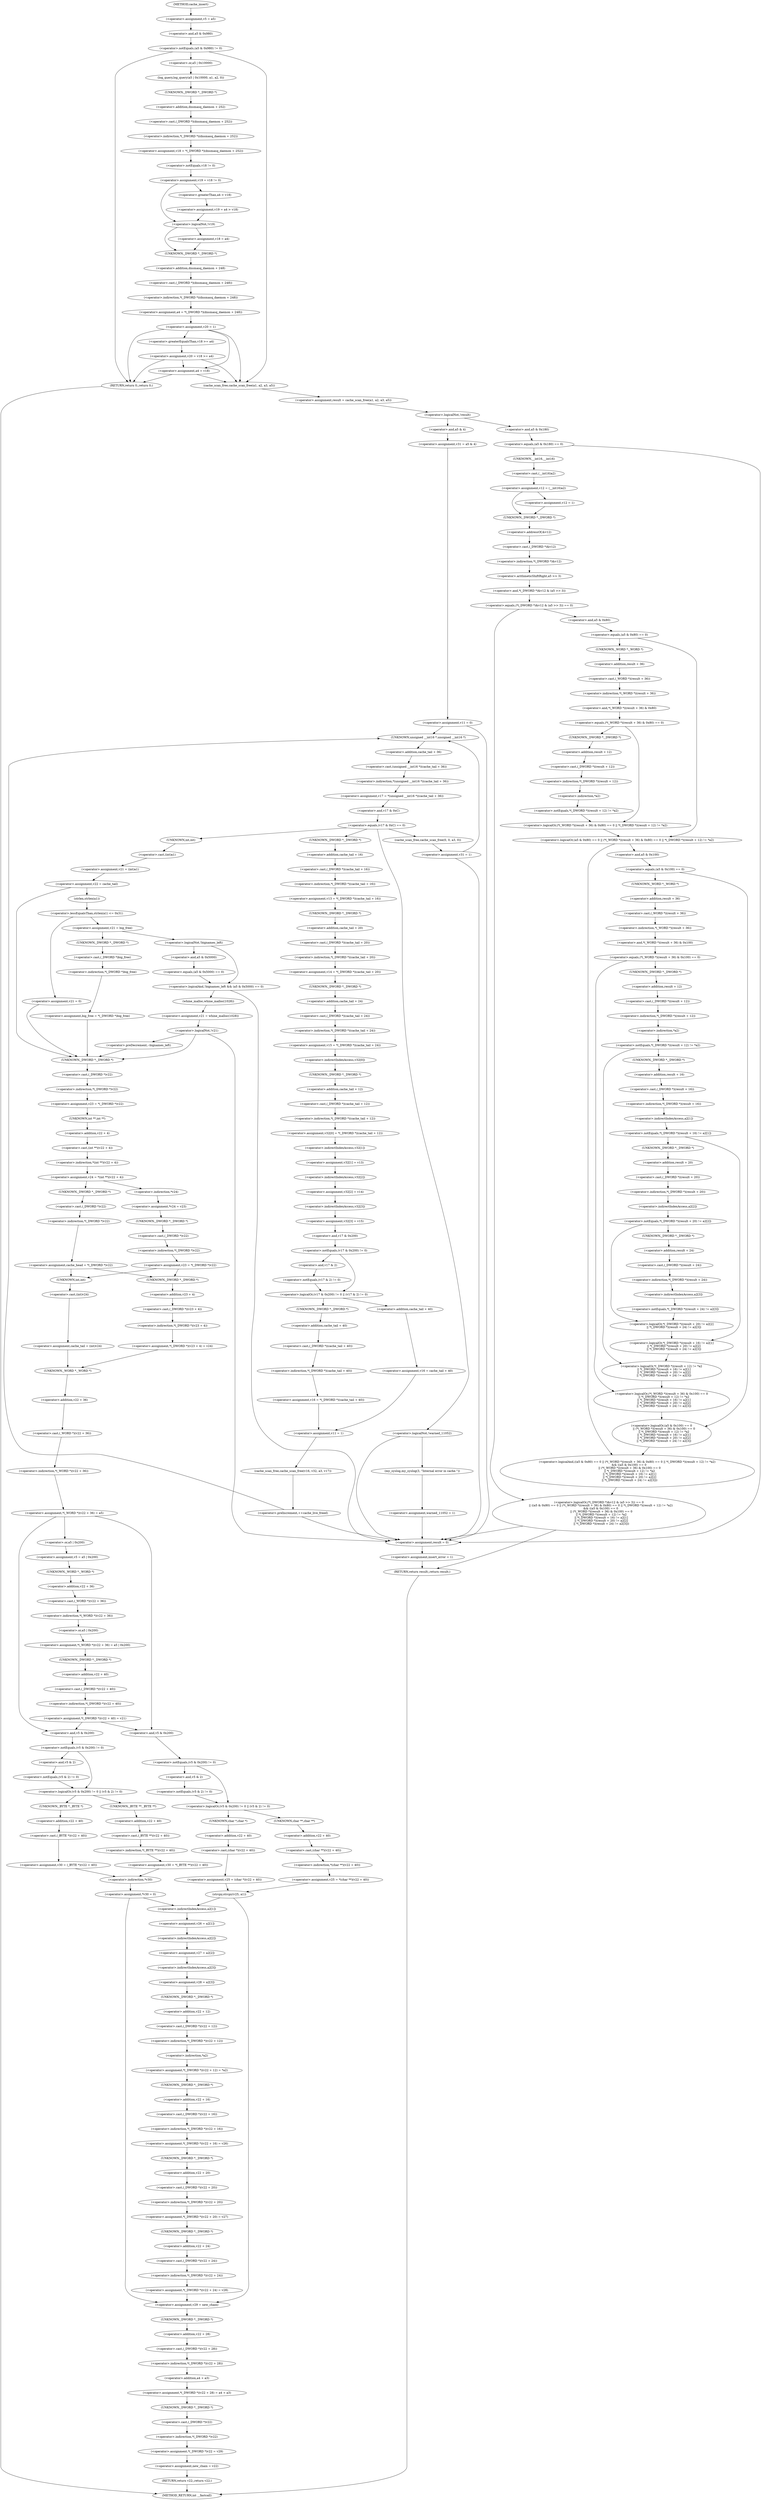 digraph cache_insert {  
"1000156" [label = "(<operator>.assignment,v5 = a5)" ]
"1000160" [label = "(<operator>.notEquals,(a5 & 0x980) != 0)" ]
"1000161" [label = "(<operator>.and,a5 & 0x980)" ]
"1000166" [label = "(log_query,log_query(a5 | 0x10000, a1, a2, 0))" ]
"1000167" [label = "(<operator>.or,a5 | 0x10000)" ]
"1000173" [label = "(<operator>.assignment,v18 = *(_DWORD *)(dnsmasq_daemon + 252))" ]
"1000175" [label = "(<operator>.indirection,*(_DWORD *)(dnsmasq_daemon + 252))" ]
"1000176" [label = "(<operator>.cast,(_DWORD *)(dnsmasq_daemon + 252))" ]
"1000177" [label = "(UNKNOWN,_DWORD *,_DWORD *)" ]
"1000178" [label = "(<operator>.addition,dnsmasq_daemon + 252)" ]
"1000181" [label = "(<operator>.assignment,v19 = v18 != 0)" ]
"1000183" [label = "(<operator>.notEquals,v18 != 0)" ]
"1000188" [label = "(<operator>.assignment,v19 = a4 > v18)" ]
"1000190" [label = "(<operator>.greaterThan,a4 > v18)" ]
"1000194" [label = "(<operator>.logicalNot,!v19)" ]
"1000196" [label = "(<operator>.assignment,v18 = a4)" ]
"1000199" [label = "(<operator>.assignment,a4 = *(_DWORD *)(dnsmasq_daemon + 248))" ]
"1000201" [label = "(<operator>.indirection,*(_DWORD *)(dnsmasq_daemon + 248))" ]
"1000202" [label = "(<operator>.cast,(_DWORD *)(dnsmasq_daemon + 248))" ]
"1000203" [label = "(UNKNOWN,_DWORD *,_DWORD *)" ]
"1000204" [label = "(<operator>.addition,dnsmasq_daemon + 248)" ]
"1000207" [label = "(<operator>.assignment,v20 = 1)" ]
"1000212" [label = "(<operator>.assignment,v20 = v18 >= a4)" ]
"1000214" [label = "(<operator>.greaterEqualsThan,v18 >= a4)" ]
"1000219" [label = "(<operator>.assignment,a4 = v18)" ]
"1000224" [label = "(RETURN,return 0;,return 0;)" ]
"1000226" [label = "(<operator>.assignment,result = cache_scan_free(a1, a2, a3, a5))" ]
"1000228" [label = "(cache_scan_free,cache_scan_free(a1, a2, a3, a5))" ]
"1000234" [label = "(<operator>.logicalNot,!result)" ]
"1000237" [label = "(<operator>.assignment,v31 = a5 & 4)" ]
"1000239" [label = "(<operator>.and,a5 & 4)" ]
"1000242" [label = "(<operator>.assignment,v11 = 0)" ]
"1000248" [label = "(<operator>.assignment,v17 = *(unsigned __int16 *)(cache_tail + 36))" ]
"1000250" [label = "(<operator>.indirection,*(unsigned __int16 *)(cache_tail + 36))" ]
"1000251" [label = "(<operator>.cast,(unsigned __int16 *)(cache_tail + 36))" ]
"1000252" [label = "(UNKNOWN,unsigned __int16 *,unsigned __int16 *)" ]
"1000253" [label = "(<operator>.addition,cache_tail + 36)" ]
"1000257" [label = "(<operator>.equals,(v17 & 0xC) == 0)" ]
"1000258" [label = "(<operator>.and,v17 & 0xC)" ]
"1000263" [label = "(<operator>.assignment,v21 = (int)a1)" ]
"1000265" [label = "(<operator>.cast,(int)a1)" ]
"1000266" [label = "(UNKNOWN,int,int)" ]
"1000268" [label = "(<operator>.assignment,v22 = cache_tail)" ]
"1000275" [label = "(<operator>.lessEqualsThan,strlen(a1) <= 0x31)" ]
"1000276" [label = "(strlen,strlen(a1))" ]
"1000280" [label = "(<operator>.assignment,v21 = 0)" ]
"1000285" [label = "(<operator>.assignment,v21 = big_free)" ]
"1000291" [label = "(<operator>.assignment,big_free = *(_DWORD *)big_free)" ]
"1000293" [label = "(<operator>.indirection,*(_DWORD *)big_free)" ]
"1000294" [label = "(<operator>.cast,(_DWORD *)big_free)" ]
"1000295" [label = "(UNKNOWN,_DWORD *,_DWORD *)" ]
"1000300" [label = "(<operator>.logicalAnd,!bignames_left && (a5 & 0x5000) == 0)" ]
"1000301" [label = "(<operator>.logicalNot,!bignames_left)" ]
"1000303" [label = "(<operator>.equals,(a5 & 0x5000) == 0)" ]
"1000304" [label = "(<operator>.and,a5 & 0x5000)" ]
"1000309" [label = "(<operator>.assignment,v21 = whine_malloc(1028))" ]
"1000311" [label = "(whine_malloc,whine_malloc(1028))" ]
"1000314" [label = "(<operator>.logicalNot,!v21)" ]
"1000319" [label = "(<operator>.preDecrement,--bignames_left)" ]
"1000321" [label = "(<operator>.assignment,v23 = *(_DWORD *)v22)" ]
"1000323" [label = "(<operator>.indirection,*(_DWORD *)v22)" ]
"1000324" [label = "(<operator>.cast,(_DWORD *)v22)" ]
"1000325" [label = "(UNKNOWN,_DWORD *,_DWORD *)" ]
"1000327" [label = "(<operator>.assignment,v24 = *(int **)(v22 + 4))" ]
"1000329" [label = "(<operator>.indirection,*(int **)(v22 + 4))" ]
"1000330" [label = "(<operator>.cast,(int **)(v22 + 4))" ]
"1000331" [label = "(UNKNOWN,int **,int **)" ]
"1000332" [label = "(<operator>.addition,v22 + 4)" ]
"1000338" [label = "(<operator>.assignment,*v24 = v23)" ]
"1000339" [label = "(<operator>.indirection,*v24)" ]
"1000342" [label = "(<operator>.assignment,v23 = *(_DWORD *)v22)" ]
"1000344" [label = "(<operator>.indirection,*(_DWORD *)v22)" ]
"1000345" [label = "(<operator>.cast,(_DWORD *)v22)" ]
"1000346" [label = "(UNKNOWN,_DWORD *,_DWORD *)" ]
"1000350" [label = "(<operator>.assignment,cache_head = *(_DWORD *)v22)" ]
"1000352" [label = "(<operator>.indirection,*(_DWORD *)v22)" ]
"1000353" [label = "(<operator>.cast,(_DWORD *)v22)" ]
"1000354" [label = "(UNKNOWN,_DWORD *,_DWORD *)" ]
"1000358" [label = "(<operator>.assignment,*(_DWORD *)(v23 + 4) = v24)" ]
"1000359" [label = "(<operator>.indirection,*(_DWORD *)(v23 + 4))" ]
"1000360" [label = "(<operator>.cast,(_DWORD *)(v23 + 4))" ]
"1000361" [label = "(UNKNOWN,_DWORD *,_DWORD *)" ]
"1000362" [label = "(<operator>.addition,v23 + 4)" ]
"1000367" [label = "(<operator>.assignment,cache_tail = (int)v24)" ]
"1000369" [label = "(<operator>.cast,(int)v24)" ]
"1000370" [label = "(UNKNOWN,int,int)" ]
"1000372" [label = "(<operator>.assignment,*(_WORD *)(v22 + 36) = a5)" ]
"1000373" [label = "(<operator>.indirection,*(_WORD *)(v22 + 36))" ]
"1000374" [label = "(<operator>.cast,(_WORD *)(v22 + 36))" ]
"1000375" [label = "(UNKNOWN,_WORD *,_WORD *)" ]
"1000376" [label = "(<operator>.addition,v22 + 36)" ]
"1000383" [label = "(<operator>.assignment,v5 = a5 | 0x200)" ]
"1000385" [label = "(<operator>.or,a5 | 0x200)" ]
"1000388" [label = "(<operator>.assignment,*(_WORD *)(v22 + 36) = a5 | 0x200)" ]
"1000389" [label = "(<operator>.indirection,*(_WORD *)(v22 + 36))" ]
"1000390" [label = "(<operator>.cast,(_WORD *)(v22 + 36))" ]
"1000391" [label = "(UNKNOWN,_WORD *,_WORD *)" ]
"1000392" [label = "(<operator>.addition,v22 + 36)" ]
"1000395" [label = "(<operator>.or,a5 | 0x200)" ]
"1000398" [label = "(<operator>.assignment,*(_DWORD *)(v22 + 40) = v21)" ]
"1000399" [label = "(<operator>.indirection,*(_DWORD *)(v22 + 40))" ]
"1000400" [label = "(<operator>.cast,(_DWORD *)(v22 + 40))" ]
"1000401" [label = "(UNKNOWN,_DWORD *,_DWORD *)" ]
"1000402" [label = "(<operator>.addition,v22 + 40)" ]
"1000410" [label = "(<operator>.logicalOr,(v5 & 0x200) != 0 || (v5 & 2) != 0)" ]
"1000411" [label = "(<operator>.notEquals,(v5 & 0x200) != 0)" ]
"1000412" [label = "(<operator>.and,v5 & 0x200)" ]
"1000416" [label = "(<operator>.notEquals,(v5 & 2) != 0)" ]
"1000417" [label = "(<operator>.and,v5 & 2)" ]
"1000421" [label = "(<operator>.assignment,v25 = *(char **)(v22 + 40))" ]
"1000423" [label = "(<operator>.indirection,*(char **)(v22 + 40))" ]
"1000424" [label = "(<operator>.cast,(char **)(v22 + 40))" ]
"1000425" [label = "(UNKNOWN,char **,char **)" ]
"1000426" [label = "(<operator>.addition,v22 + 40)" ]
"1000430" [label = "(<operator>.assignment,v25 = (char *)(v22 + 40))" ]
"1000432" [label = "(<operator>.cast,(char *)(v22 + 40))" ]
"1000433" [label = "(UNKNOWN,char *,char *)" ]
"1000434" [label = "(<operator>.addition,v22 + 40)" ]
"1000437" [label = "(strcpy,strcpy(v25, a1))" ]
"1000443" [label = "(<operator>.logicalOr,(v5 & 0x200) != 0 || (v5 & 2) != 0)" ]
"1000444" [label = "(<operator>.notEquals,(v5 & 0x200) != 0)" ]
"1000445" [label = "(<operator>.and,v5 & 0x200)" ]
"1000449" [label = "(<operator>.notEquals,(v5 & 2) != 0)" ]
"1000450" [label = "(<operator>.and,v5 & 2)" ]
"1000454" [label = "(<operator>.assignment,v30 = *(_BYTE **)(v22 + 40))" ]
"1000456" [label = "(<operator>.indirection,*(_BYTE **)(v22 + 40))" ]
"1000457" [label = "(<operator>.cast,(_BYTE **)(v22 + 40))" ]
"1000458" [label = "(UNKNOWN,_BYTE **,_BYTE **)" ]
"1000459" [label = "(<operator>.addition,v22 + 40)" ]
"1000463" [label = "(<operator>.assignment,v30 = (_BYTE *)(v22 + 40))" ]
"1000465" [label = "(<operator>.cast,(_BYTE *)(v22 + 40))" ]
"1000466" [label = "(UNKNOWN,_BYTE *,_BYTE *)" ]
"1000467" [label = "(<operator>.addition,v22 + 40)" ]
"1000470" [label = "(<operator>.assignment,*v30 = 0)" ]
"1000471" [label = "(<operator>.indirection,*v30)" ]
"1000477" [label = "(<operator>.assignment,v26 = a2[1])" ]
"1000479" [label = "(<operator>.indirectIndexAccess,a2[1])" ]
"1000482" [label = "(<operator>.assignment,v27 = a2[2])" ]
"1000484" [label = "(<operator>.indirectIndexAccess,a2[2])" ]
"1000487" [label = "(<operator>.assignment,v28 = a2[3])" ]
"1000489" [label = "(<operator>.indirectIndexAccess,a2[3])" ]
"1000492" [label = "(<operator>.assignment,*(_DWORD *)(v22 + 12) = *a2)" ]
"1000493" [label = "(<operator>.indirection,*(_DWORD *)(v22 + 12))" ]
"1000494" [label = "(<operator>.cast,(_DWORD *)(v22 + 12))" ]
"1000495" [label = "(UNKNOWN,_DWORD *,_DWORD *)" ]
"1000496" [label = "(<operator>.addition,v22 + 12)" ]
"1000499" [label = "(<operator>.indirection,*a2)" ]
"1000501" [label = "(<operator>.assignment,*(_DWORD *)(v22 + 16) = v26)" ]
"1000502" [label = "(<operator>.indirection,*(_DWORD *)(v22 + 16))" ]
"1000503" [label = "(<operator>.cast,(_DWORD *)(v22 + 16))" ]
"1000504" [label = "(UNKNOWN,_DWORD *,_DWORD *)" ]
"1000505" [label = "(<operator>.addition,v22 + 16)" ]
"1000509" [label = "(<operator>.assignment,*(_DWORD *)(v22 + 20) = v27)" ]
"1000510" [label = "(<operator>.indirection,*(_DWORD *)(v22 + 20))" ]
"1000511" [label = "(<operator>.cast,(_DWORD *)(v22 + 20))" ]
"1000512" [label = "(UNKNOWN,_DWORD *,_DWORD *)" ]
"1000513" [label = "(<operator>.addition,v22 + 20)" ]
"1000517" [label = "(<operator>.assignment,*(_DWORD *)(v22 + 24) = v28)" ]
"1000518" [label = "(<operator>.indirection,*(_DWORD *)(v22 + 24))" ]
"1000519" [label = "(<operator>.cast,(_DWORD *)(v22 + 24))" ]
"1000520" [label = "(UNKNOWN,_DWORD *,_DWORD *)" ]
"1000521" [label = "(<operator>.addition,v22 + 24)" ]
"1000525" [label = "(<operator>.assignment,v29 = new_chain)" ]
"1000528" [label = "(<operator>.assignment,*(_DWORD *)(v22 + 28) = a4 + a3)" ]
"1000529" [label = "(<operator>.indirection,*(_DWORD *)(v22 + 28))" ]
"1000530" [label = "(<operator>.cast,(_DWORD *)(v22 + 28))" ]
"1000531" [label = "(UNKNOWN,_DWORD *,_DWORD *)" ]
"1000532" [label = "(<operator>.addition,v22 + 28)" ]
"1000535" [label = "(<operator>.addition,a4 + a3)" ]
"1000538" [label = "(<operator>.assignment,*(_DWORD *)v22 = v29)" ]
"1000539" [label = "(<operator>.indirection,*(_DWORD *)v22)" ]
"1000540" [label = "(<operator>.cast,(_DWORD *)v22)" ]
"1000541" [label = "(UNKNOWN,_DWORD *,_DWORD *)" ]
"1000544" [label = "(<operator>.assignment,new_chain = v22)" ]
"1000547" [label = "(RETURN,return v22;,return v22;)" ]
"1000553" [label = "(<operator>.logicalNot,!warned_11052)" ]
"1000556" [label = "(my_syslog,my_syslog(3, \"Internal error in cache.\"))" ]
"1000559" [label = "(<operator>.assignment,warned_11052 = 1)" ]
"1000566" [label = "(<operator>.assignment,v13 = *(_DWORD *)(cache_tail + 16))" ]
"1000568" [label = "(<operator>.indirection,*(_DWORD *)(cache_tail + 16))" ]
"1000569" [label = "(<operator>.cast,(_DWORD *)(cache_tail + 16))" ]
"1000570" [label = "(UNKNOWN,_DWORD *,_DWORD *)" ]
"1000571" [label = "(<operator>.addition,cache_tail + 16)" ]
"1000574" [label = "(<operator>.assignment,v14 = *(_DWORD *)(cache_tail + 20))" ]
"1000576" [label = "(<operator>.indirection,*(_DWORD *)(cache_tail + 20))" ]
"1000577" [label = "(<operator>.cast,(_DWORD *)(cache_tail + 20))" ]
"1000578" [label = "(UNKNOWN,_DWORD *,_DWORD *)" ]
"1000579" [label = "(<operator>.addition,cache_tail + 20)" ]
"1000582" [label = "(<operator>.assignment,v15 = *(_DWORD *)(cache_tail + 24))" ]
"1000584" [label = "(<operator>.indirection,*(_DWORD *)(cache_tail + 24))" ]
"1000585" [label = "(<operator>.cast,(_DWORD *)(cache_tail + 24))" ]
"1000586" [label = "(UNKNOWN,_DWORD *,_DWORD *)" ]
"1000587" [label = "(<operator>.addition,cache_tail + 24)" ]
"1000590" [label = "(<operator>.assignment,v32[0] = *(_DWORD *)(cache_tail + 12))" ]
"1000591" [label = "(<operator>.indirectIndexAccess,v32[0])" ]
"1000594" [label = "(<operator>.indirection,*(_DWORD *)(cache_tail + 12))" ]
"1000595" [label = "(<operator>.cast,(_DWORD *)(cache_tail + 12))" ]
"1000596" [label = "(UNKNOWN,_DWORD *,_DWORD *)" ]
"1000597" [label = "(<operator>.addition,cache_tail + 12)" ]
"1000600" [label = "(<operator>.assignment,v32[1] = v13)" ]
"1000601" [label = "(<operator>.indirectIndexAccess,v32[1])" ]
"1000605" [label = "(<operator>.assignment,v32[2] = v14)" ]
"1000606" [label = "(<operator>.indirectIndexAccess,v32[2])" ]
"1000610" [label = "(<operator>.assignment,v32[3] = v15)" ]
"1000611" [label = "(<operator>.indirectIndexAccess,v32[3])" ]
"1000616" [label = "(<operator>.logicalOr,(v17 & 0x200) != 0 || (v17 & 2) != 0)" ]
"1000617" [label = "(<operator>.notEquals,(v17 & 0x200) != 0)" ]
"1000618" [label = "(<operator>.and,v17 & 0x200)" ]
"1000622" [label = "(<operator>.notEquals,(v17 & 2) != 0)" ]
"1000623" [label = "(<operator>.and,v17 & 2)" ]
"1000627" [label = "(<operator>.assignment,v16 = *(_DWORD *)(cache_tail + 40))" ]
"1000629" [label = "(<operator>.indirection,*(_DWORD *)(cache_tail + 40))" ]
"1000630" [label = "(<operator>.cast,(_DWORD *)(cache_tail + 40))" ]
"1000631" [label = "(UNKNOWN,_DWORD *,_DWORD *)" ]
"1000632" [label = "(<operator>.addition,cache_tail + 40)" ]
"1000636" [label = "(<operator>.assignment,v16 = cache_tail + 40)" ]
"1000638" [label = "(<operator>.addition,cache_tail + 40)" ]
"1000641" [label = "(<operator>.assignment,v11 = 1)" ]
"1000644" [label = "(cache_scan_free,cache_scan_free(v16, v32, a3, v17))" ]
"1000649" [label = "(<operator>.preIncrement,++cache_live_freed)" ]
"1000653" [label = "(cache_scan_free,cache_scan_free(0, 0, a3, 0))" ]
"1000658" [label = "(<operator>.assignment,v31 = 1)" ]
"1000663" [label = "(<operator>.equals,(a5 & 0x180) == 0)" ]
"1000664" [label = "(<operator>.and,a5 & 0x180)" ]
"1000669" [label = "(<operator>.assignment,v12 = (__int16)a2)" ]
"1000671" [label = "(<operator>.cast,(__int16)a2)" ]
"1000672" [label = "(UNKNOWN,__int16,__int16)" ]
"1000676" [label = "(<operator>.assignment,v12 = 1)" ]
"1000680" [label = "(<operator>.logicalOr,(*(_DWORD *)&v12 & (a5 >> 3)) == 0\n    || ((a5 & 0x80) == 0 || (*(_WORD *)(result + 36) & 0x80) == 0 || *(_DWORD *)(result + 12) != *a2)\n    && ((a5 & 0x100) == 0\n     || (*(_WORD *)(result + 36) & 0x100) == 0\n     || *(_DWORD *)(result + 12) != *a2\n     || *(_DWORD *)(result + 16) != a2[1]\n     || *(_DWORD *)(result + 20) != a2[2]\n     || *(_DWORD *)(result + 24) != a2[3]))" ]
"1000681" [label = "(<operator>.equals,(*(_DWORD *)&v12 & (a5 >> 3)) == 0)" ]
"1000682" [label = "(<operator>.and,*(_DWORD *)&v12 & (a5 >> 3))" ]
"1000683" [label = "(<operator>.indirection,*(_DWORD *)&v12)" ]
"1000684" [label = "(<operator>.cast,(_DWORD *)&v12)" ]
"1000685" [label = "(UNKNOWN,_DWORD *,_DWORD *)" ]
"1000686" [label = "(<operator>.addressOf,&v12)" ]
"1000688" [label = "(<operator>.arithmeticShiftRight,a5 >> 3)" ]
"1000692" [label = "(<operator>.logicalAnd,((a5 & 0x80) == 0 || (*(_WORD *)(result + 36) & 0x80) == 0 || *(_DWORD *)(result + 12) != *a2)\n    && ((a5 & 0x100) == 0\n     || (*(_WORD *)(result + 36) & 0x100) == 0\n     || *(_DWORD *)(result + 12) != *a2\n     || *(_DWORD *)(result + 16) != a2[1]\n     || *(_DWORD *)(result + 20) != a2[2]\n     || *(_DWORD *)(result + 24) != a2[3]))" ]
"1000693" [label = "(<operator>.logicalOr,(a5 & 0x80) == 0 || (*(_WORD *)(result + 36) & 0x80) == 0 || *(_DWORD *)(result + 12) != *a2)" ]
"1000694" [label = "(<operator>.equals,(a5 & 0x80) == 0)" ]
"1000695" [label = "(<operator>.and,a5 & 0x80)" ]
"1000699" [label = "(<operator>.logicalOr,(*(_WORD *)(result + 36) & 0x80) == 0 || *(_DWORD *)(result + 12) != *a2)" ]
"1000700" [label = "(<operator>.equals,(*(_WORD *)(result + 36) & 0x80) == 0)" ]
"1000701" [label = "(<operator>.and,*(_WORD *)(result + 36) & 0x80)" ]
"1000702" [label = "(<operator>.indirection,*(_WORD *)(result + 36))" ]
"1000703" [label = "(<operator>.cast,(_WORD *)(result + 36))" ]
"1000704" [label = "(UNKNOWN,_WORD *,_WORD *)" ]
"1000705" [label = "(<operator>.addition,result + 36)" ]
"1000710" [label = "(<operator>.notEquals,*(_DWORD *)(result + 12) != *a2)" ]
"1000711" [label = "(<operator>.indirection,*(_DWORD *)(result + 12))" ]
"1000712" [label = "(<operator>.cast,(_DWORD *)(result + 12))" ]
"1000713" [label = "(UNKNOWN,_DWORD *,_DWORD *)" ]
"1000714" [label = "(<operator>.addition,result + 12)" ]
"1000717" [label = "(<operator>.indirection,*a2)" ]
"1000719" [label = "(<operator>.logicalOr,(a5 & 0x100) == 0\n     || (*(_WORD *)(result + 36) & 0x100) == 0\n     || *(_DWORD *)(result + 12) != *a2\n     || *(_DWORD *)(result + 16) != a2[1]\n     || *(_DWORD *)(result + 20) != a2[2]\n     || *(_DWORD *)(result + 24) != a2[3])" ]
"1000720" [label = "(<operator>.equals,(a5 & 0x100) == 0)" ]
"1000721" [label = "(<operator>.and,a5 & 0x100)" ]
"1000725" [label = "(<operator>.logicalOr,(*(_WORD *)(result + 36) & 0x100) == 0\n     || *(_DWORD *)(result + 12) != *a2\n     || *(_DWORD *)(result + 16) != a2[1]\n     || *(_DWORD *)(result + 20) != a2[2]\n     || *(_DWORD *)(result + 24) != a2[3])" ]
"1000726" [label = "(<operator>.equals,(*(_WORD *)(result + 36) & 0x100) == 0)" ]
"1000727" [label = "(<operator>.and,*(_WORD *)(result + 36) & 0x100)" ]
"1000728" [label = "(<operator>.indirection,*(_WORD *)(result + 36))" ]
"1000729" [label = "(<operator>.cast,(_WORD *)(result + 36))" ]
"1000730" [label = "(UNKNOWN,_WORD *,_WORD *)" ]
"1000731" [label = "(<operator>.addition,result + 36)" ]
"1000736" [label = "(<operator>.logicalOr,*(_DWORD *)(result + 12) != *a2\n     || *(_DWORD *)(result + 16) != a2[1]\n     || *(_DWORD *)(result + 20) != a2[2]\n     || *(_DWORD *)(result + 24) != a2[3])" ]
"1000737" [label = "(<operator>.notEquals,*(_DWORD *)(result + 12) != *a2)" ]
"1000738" [label = "(<operator>.indirection,*(_DWORD *)(result + 12))" ]
"1000739" [label = "(<operator>.cast,(_DWORD *)(result + 12))" ]
"1000740" [label = "(UNKNOWN,_DWORD *,_DWORD *)" ]
"1000741" [label = "(<operator>.addition,result + 12)" ]
"1000744" [label = "(<operator>.indirection,*a2)" ]
"1000746" [label = "(<operator>.logicalOr,*(_DWORD *)(result + 16) != a2[1]\n     || *(_DWORD *)(result + 20) != a2[2]\n     || *(_DWORD *)(result + 24) != a2[3])" ]
"1000747" [label = "(<operator>.notEquals,*(_DWORD *)(result + 16) != a2[1])" ]
"1000748" [label = "(<operator>.indirection,*(_DWORD *)(result + 16))" ]
"1000749" [label = "(<operator>.cast,(_DWORD *)(result + 16))" ]
"1000750" [label = "(UNKNOWN,_DWORD *,_DWORD *)" ]
"1000751" [label = "(<operator>.addition,result + 16)" ]
"1000754" [label = "(<operator>.indirectIndexAccess,a2[1])" ]
"1000757" [label = "(<operator>.logicalOr,*(_DWORD *)(result + 20) != a2[2]\n     || *(_DWORD *)(result + 24) != a2[3])" ]
"1000758" [label = "(<operator>.notEquals,*(_DWORD *)(result + 20) != a2[2])" ]
"1000759" [label = "(<operator>.indirection,*(_DWORD *)(result + 20))" ]
"1000760" [label = "(<operator>.cast,(_DWORD *)(result + 20))" ]
"1000761" [label = "(UNKNOWN,_DWORD *,_DWORD *)" ]
"1000762" [label = "(<operator>.addition,result + 20)" ]
"1000765" [label = "(<operator>.indirectIndexAccess,a2[2])" ]
"1000768" [label = "(<operator>.notEquals,*(_DWORD *)(result + 24) != a2[3])" ]
"1000769" [label = "(<operator>.indirection,*(_DWORD *)(result + 24))" ]
"1000770" [label = "(<operator>.cast,(_DWORD *)(result + 24))" ]
"1000771" [label = "(UNKNOWN,_DWORD *,_DWORD *)" ]
"1000772" [label = "(<operator>.addition,result + 24)" ]
"1000775" [label = "(<operator>.indirectIndexAccess,a2[3])" ]
"1000780" [label = "(<operator>.assignment,result = 0)" ]
"1000783" [label = "(<operator>.assignment,insert_error = 1)" ]
"1000786" [label = "(RETURN,return result;,return result;)" ]
"1000125" [label = "(METHOD,cache_insert)" ]
"1000788" [label = "(METHOD_RETURN,int __fastcall)" ]
  "1000156" -> "1000161" 
  "1000160" -> "1000167" 
  "1000160" -> "1000224" 
  "1000160" -> "1000228" 
  "1000161" -> "1000160" 
  "1000166" -> "1000177" 
  "1000167" -> "1000166" 
  "1000173" -> "1000183" 
  "1000175" -> "1000173" 
  "1000176" -> "1000175" 
  "1000177" -> "1000178" 
  "1000178" -> "1000176" 
  "1000181" -> "1000190" 
  "1000181" -> "1000194" 
  "1000183" -> "1000181" 
  "1000188" -> "1000194" 
  "1000190" -> "1000188" 
  "1000194" -> "1000196" 
  "1000194" -> "1000203" 
  "1000196" -> "1000203" 
  "1000199" -> "1000207" 
  "1000201" -> "1000199" 
  "1000202" -> "1000201" 
  "1000203" -> "1000204" 
  "1000204" -> "1000202" 
  "1000207" -> "1000214" 
  "1000207" -> "1000219" 
  "1000207" -> "1000224" 
  "1000207" -> "1000228" 
  "1000212" -> "1000219" 
  "1000212" -> "1000224" 
  "1000212" -> "1000228" 
  "1000214" -> "1000212" 
  "1000219" -> "1000224" 
  "1000219" -> "1000228" 
  "1000224" -> "1000788" 
  "1000226" -> "1000234" 
  "1000228" -> "1000226" 
  "1000234" -> "1000239" 
  "1000234" -> "1000664" 
  "1000237" -> "1000242" 
  "1000239" -> "1000237" 
  "1000242" -> "1000252" 
  "1000242" -> "1000780" 
  "1000248" -> "1000258" 
  "1000250" -> "1000248" 
  "1000251" -> "1000250" 
  "1000252" -> "1000253" 
  "1000253" -> "1000251" 
  "1000257" -> "1000266" 
  "1000257" -> "1000553" 
  "1000257" -> "1000570" 
  "1000257" -> "1000653" 
  "1000258" -> "1000257" 
  "1000263" -> "1000268" 
  "1000265" -> "1000263" 
  "1000266" -> "1000265" 
  "1000268" -> "1000276" 
  "1000268" -> "1000325" 
  "1000275" -> "1000280" 
  "1000275" -> "1000285" 
  "1000276" -> "1000275" 
  "1000280" -> "1000325" 
  "1000285" -> "1000295" 
  "1000285" -> "1000301" 
  "1000291" -> "1000325" 
  "1000293" -> "1000291" 
  "1000294" -> "1000293" 
  "1000295" -> "1000294" 
  "1000300" -> "1000780" 
  "1000300" -> "1000311" 
  "1000301" -> "1000300" 
  "1000301" -> "1000304" 
  "1000303" -> "1000300" 
  "1000304" -> "1000303" 
  "1000309" -> "1000314" 
  "1000311" -> "1000309" 
  "1000314" -> "1000780" 
  "1000314" -> "1000319" 
  "1000314" -> "1000325" 
  "1000319" -> "1000325" 
  "1000321" -> "1000331" 
  "1000323" -> "1000321" 
  "1000324" -> "1000323" 
  "1000325" -> "1000324" 
  "1000327" -> "1000339" 
  "1000327" -> "1000354" 
  "1000329" -> "1000327" 
  "1000330" -> "1000329" 
  "1000331" -> "1000332" 
  "1000332" -> "1000330" 
  "1000338" -> "1000346" 
  "1000339" -> "1000338" 
  "1000342" -> "1000361" 
  "1000342" -> "1000370" 
  "1000344" -> "1000342" 
  "1000345" -> "1000344" 
  "1000346" -> "1000345" 
  "1000350" -> "1000361" 
  "1000350" -> "1000370" 
  "1000352" -> "1000350" 
  "1000353" -> "1000352" 
  "1000354" -> "1000353" 
  "1000358" -> "1000375" 
  "1000359" -> "1000358" 
  "1000360" -> "1000359" 
  "1000361" -> "1000362" 
  "1000362" -> "1000360" 
  "1000367" -> "1000375" 
  "1000369" -> "1000367" 
  "1000370" -> "1000369" 
  "1000372" -> "1000385" 
  "1000372" -> "1000412" 
  "1000372" -> "1000445" 
  "1000373" -> "1000372" 
  "1000374" -> "1000373" 
  "1000375" -> "1000376" 
  "1000376" -> "1000374" 
  "1000383" -> "1000391" 
  "1000385" -> "1000383" 
  "1000388" -> "1000401" 
  "1000389" -> "1000395" 
  "1000390" -> "1000389" 
  "1000391" -> "1000392" 
  "1000392" -> "1000390" 
  "1000395" -> "1000388" 
  "1000398" -> "1000412" 
  "1000398" -> "1000445" 
  "1000399" -> "1000398" 
  "1000400" -> "1000399" 
  "1000401" -> "1000402" 
  "1000402" -> "1000400" 
  "1000410" -> "1000425" 
  "1000410" -> "1000433" 
  "1000411" -> "1000410" 
  "1000411" -> "1000417" 
  "1000412" -> "1000411" 
  "1000416" -> "1000410" 
  "1000417" -> "1000416" 
  "1000421" -> "1000437" 
  "1000423" -> "1000421" 
  "1000424" -> "1000423" 
  "1000425" -> "1000426" 
  "1000426" -> "1000424" 
  "1000430" -> "1000437" 
  "1000432" -> "1000430" 
  "1000433" -> "1000434" 
  "1000434" -> "1000432" 
  "1000437" -> "1000479" 
  "1000437" -> "1000525" 
  "1000443" -> "1000458" 
  "1000443" -> "1000466" 
  "1000444" -> "1000443" 
  "1000444" -> "1000450" 
  "1000445" -> "1000444" 
  "1000449" -> "1000443" 
  "1000450" -> "1000449" 
  "1000454" -> "1000471" 
  "1000456" -> "1000454" 
  "1000457" -> "1000456" 
  "1000458" -> "1000459" 
  "1000459" -> "1000457" 
  "1000463" -> "1000471" 
  "1000465" -> "1000463" 
  "1000466" -> "1000467" 
  "1000467" -> "1000465" 
  "1000470" -> "1000479" 
  "1000470" -> "1000525" 
  "1000471" -> "1000470" 
  "1000477" -> "1000484" 
  "1000479" -> "1000477" 
  "1000482" -> "1000489" 
  "1000484" -> "1000482" 
  "1000487" -> "1000495" 
  "1000489" -> "1000487" 
  "1000492" -> "1000504" 
  "1000493" -> "1000499" 
  "1000494" -> "1000493" 
  "1000495" -> "1000496" 
  "1000496" -> "1000494" 
  "1000499" -> "1000492" 
  "1000501" -> "1000512" 
  "1000502" -> "1000501" 
  "1000503" -> "1000502" 
  "1000504" -> "1000505" 
  "1000505" -> "1000503" 
  "1000509" -> "1000520" 
  "1000510" -> "1000509" 
  "1000511" -> "1000510" 
  "1000512" -> "1000513" 
  "1000513" -> "1000511" 
  "1000517" -> "1000525" 
  "1000518" -> "1000517" 
  "1000519" -> "1000518" 
  "1000520" -> "1000521" 
  "1000521" -> "1000519" 
  "1000525" -> "1000531" 
  "1000528" -> "1000541" 
  "1000529" -> "1000535" 
  "1000530" -> "1000529" 
  "1000531" -> "1000532" 
  "1000532" -> "1000530" 
  "1000535" -> "1000528" 
  "1000538" -> "1000544" 
  "1000539" -> "1000538" 
  "1000540" -> "1000539" 
  "1000541" -> "1000540" 
  "1000544" -> "1000547" 
  "1000547" -> "1000788" 
  "1000553" -> "1000556" 
  "1000553" -> "1000780" 
  "1000556" -> "1000559" 
  "1000559" -> "1000780" 
  "1000566" -> "1000578" 
  "1000568" -> "1000566" 
  "1000569" -> "1000568" 
  "1000570" -> "1000571" 
  "1000571" -> "1000569" 
  "1000574" -> "1000586" 
  "1000576" -> "1000574" 
  "1000577" -> "1000576" 
  "1000578" -> "1000579" 
  "1000579" -> "1000577" 
  "1000582" -> "1000591" 
  "1000584" -> "1000582" 
  "1000585" -> "1000584" 
  "1000586" -> "1000587" 
  "1000587" -> "1000585" 
  "1000590" -> "1000601" 
  "1000591" -> "1000596" 
  "1000594" -> "1000590" 
  "1000595" -> "1000594" 
  "1000596" -> "1000597" 
  "1000597" -> "1000595" 
  "1000600" -> "1000606" 
  "1000601" -> "1000600" 
  "1000605" -> "1000611" 
  "1000606" -> "1000605" 
  "1000610" -> "1000618" 
  "1000611" -> "1000610" 
  "1000616" -> "1000631" 
  "1000616" -> "1000638" 
  "1000617" -> "1000616" 
  "1000617" -> "1000623" 
  "1000618" -> "1000617" 
  "1000622" -> "1000616" 
  "1000623" -> "1000622" 
  "1000627" -> "1000641" 
  "1000629" -> "1000627" 
  "1000630" -> "1000629" 
  "1000631" -> "1000632" 
  "1000632" -> "1000630" 
  "1000636" -> "1000641" 
  "1000638" -> "1000636" 
  "1000641" -> "1000644" 
  "1000644" -> "1000649" 
  "1000649" -> "1000252" 
  "1000649" -> "1000780" 
  "1000653" -> "1000658" 
  "1000658" -> "1000252" 
  "1000658" -> "1000780" 
  "1000663" -> "1000780" 
  "1000663" -> "1000672" 
  "1000664" -> "1000663" 
  "1000669" -> "1000685" 
  "1000669" -> "1000676" 
  "1000671" -> "1000669" 
  "1000672" -> "1000671" 
  "1000676" -> "1000685" 
  "1000680" -> "1000780" 
  "1000680" -> "1000786" 
  "1000681" -> "1000680" 
  "1000681" -> "1000695" 
  "1000682" -> "1000681" 
  "1000683" -> "1000688" 
  "1000684" -> "1000683" 
  "1000685" -> "1000686" 
  "1000686" -> "1000684" 
  "1000688" -> "1000682" 
  "1000692" -> "1000680" 
  "1000693" -> "1000692" 
  "1000693" -> "1000721" 
  "1000694" -> "1000704" 
  "1000694" -> "1000693" 
  "1000695" -> "1000694" 
  "1000699" -> "1000693" 
  "1000700" -> "1000713" 
  "1000700" -> "1000699" 
  "1000701" -> "1000700" 
  "1000702" -> "1000701" 
  "1000703" -> "1000702" 
  "1000704" -> "1000705" 
  "1000705" -> "1000703" 
  "1000710" -> "1000699" 
  "1000711" -> "1000717" 
  "1000712" -> "1000711" 
  "1000713" -> "1000714" 
  "1000714" -> "1000712" 
  "1000717" -> "1000710" 
  "1000719" -> "1000692" 
  "1000720" -> "1000730" 
  "1000720" -> "1000719" 
  "1000721" -> "1000720" 
  "1000725" -> "1000719" 
  "1000726" -> "1000740" 
  "1000726" -> "1000725" 
  "1000727" -> "1000726" 
  "1000728" -> "1000727" 
  "1000729" -> "1000728" 
  "1000730" -> "1000731" 
  "1000731" -> "1000729" 
  "1000736" -> "1000725" 
  "1000737" -> "1000750" 
  "1000737" -> "1000736" 
  "1000738" -> "1000744" 
  "1000739" -> "1000738" 
  "1000740" -> "1000741" 
  "1000741" -> "1000739" 
  "1000744" -> "1000737" 
  "1000746" -> "1000736" 
  "1000747" -> "1000761" 
  "1000747" -> "1000746" 
  "1000748" -> "1000754" 
  "1000749" -> "1000748" 
  "1000750" -> "1000751" 
  "1000751" -> "1000749" 
  "1000754" -> "1000747" 
  "1000757" -> "1000746" 
  "1000758" -> "1000771" 
  "1000758" -> "1000757" 
  "1000759" -> "1000765" 
  "1000760" -> "1000759" 
  "1000761" -> "1000762" 
  "1000762" -> "1000760" 
  "1000765" -> "1000758" 
  "1000768" -> "1000757" 
  "1000769" -> "1000775" 
  "1000770" -> "1000769" 
  "1000771" -> "1000772" 
  "1000772" -> "1000770" 
  "1000775" -> "1000768" 
  "1000780" -> "1000783" 
  "1000783" -> "1000786" 
  "1000786" -> "1000788" 
  "1000125" -> "1000156" 
}
